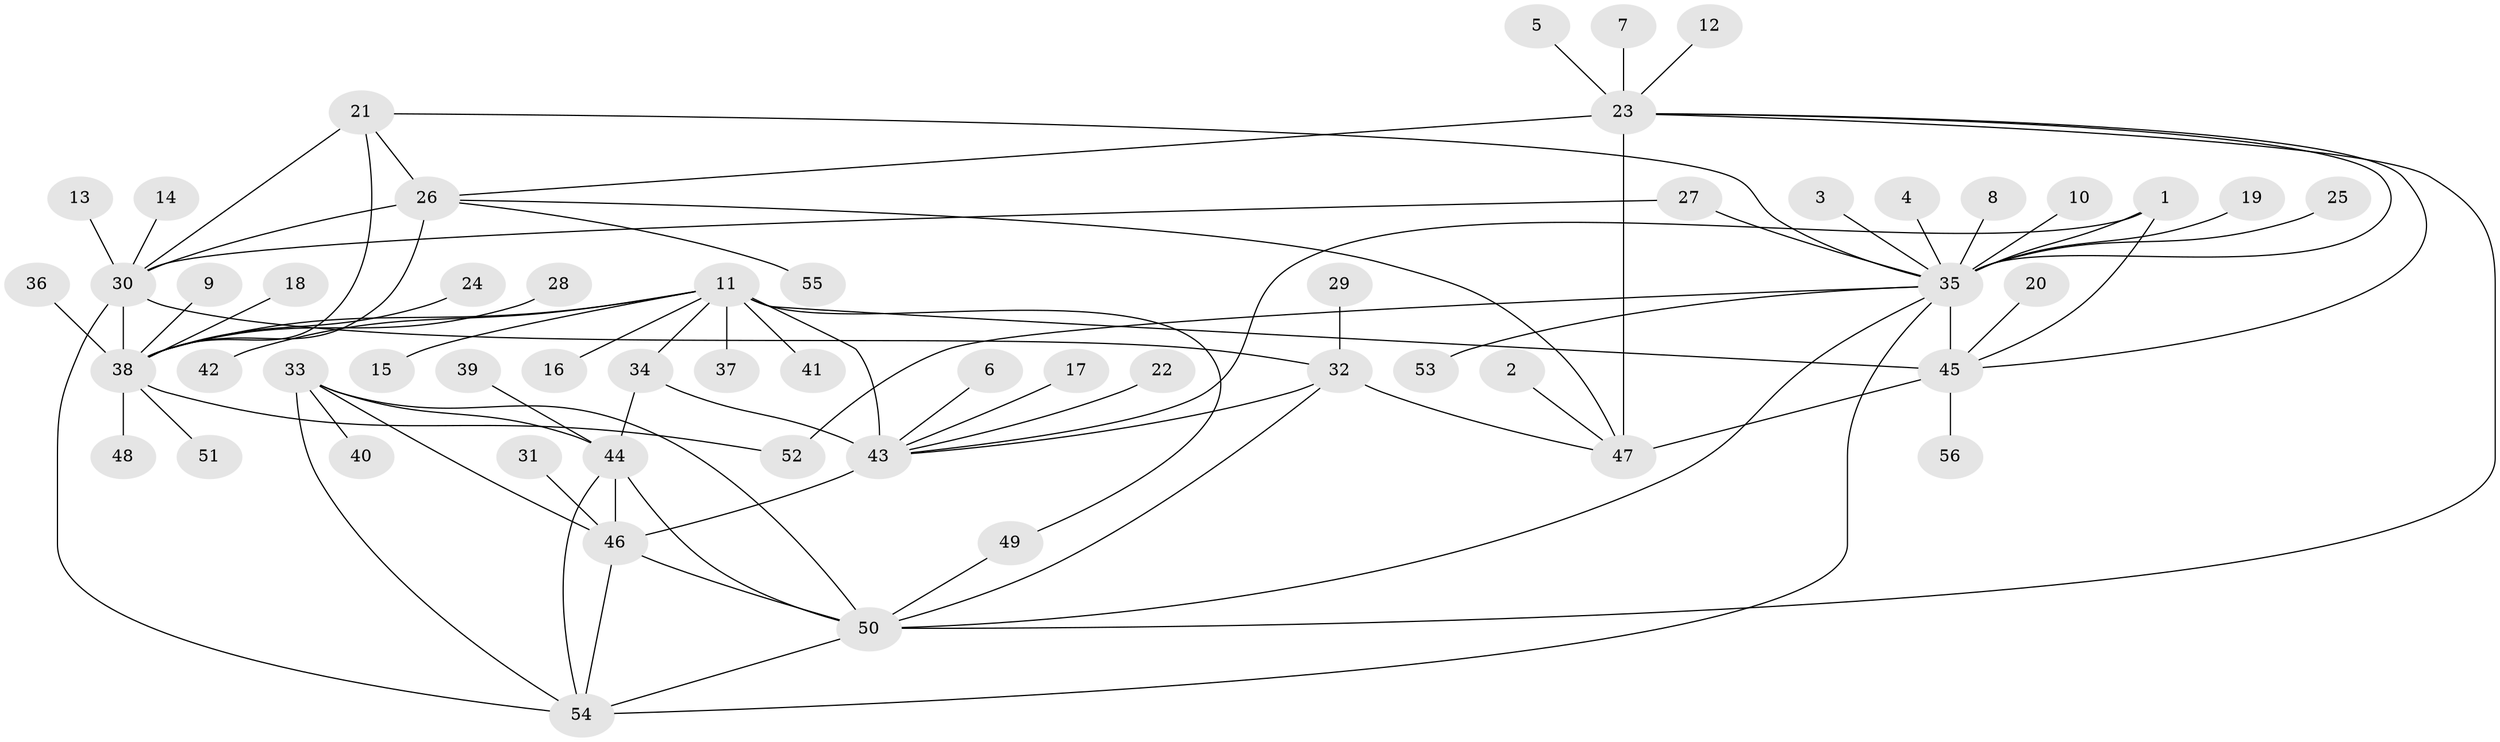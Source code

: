 // original degree distribution, {6: 0.044642857142857144, 8: 0.044642857142857144, 13: 0.008928571428571428, 5: 0.026785714285714284, 10: 0.017857142857142856, 4: 0.017857142857142856, 7: 0.044642857142857144, 12: 0.008928571428571428, 11: 0.008928571428571428, 9: 0.008928571428571428, 16: 0.008928571428571428, 3: 0.044642857142857144, 1: 0.625, 2: 0.08928571428571429}
// Generated by graph-tools (version 1.1) at 2025/26/03/09/25 03:26:45]
// undirected, 56 vertices, 83 edges
graph export_dot {
graph [start="1"]
  node [color=gray90,style=filled];
  1;
  2;
  3;
  4;
  5;
  6;
  7;
  8;
  9;
  10;
  11;
  12;
  13;
  14;
  15;
  16;
  17;
  18;
  19;
  20;
  21;
  22;
  23;
  24;
  25;
  26;
  27;
  28;
  29;
  30;
  31;
  32;
  33;
  34;
  35;
  36;
  37;
  38;
  39;
  40;
  41;
  42;
  43;
  44;
  45;
  46;
  47;
  48;
  49;
  50;
  51;
  52;
  53;
  54;
  55;
  56;
  1 -- 35 [weight=2.0];
  1 -- 43 [weight=1.0];
  1 -- 45 [weight=2.0];
  2 -- 47 [weight=1.0];
  3 -- 35 [weight=1.0];
  4 -- 35 [weight=1.0];
  5 -- 23 [weight=1.0];
  6 -- 43 [weight=1.0];
  7 -- 23 [weight=1.0];
  8 -- 35 [weight=1.0];
  9 -- 38 [weight=1.0];
  10 -- 35 [weight=1.0];
  11 -- 15 [weight=1.0];
  11 -- 16 [weight=1.0];
  11 -- 34 [weight=2.0];
  11 -- 37 [weight=1.0];
  11 -- 38 [weight=1.0];
  11 -- 41 [weight=1.0];
  11 -- 42 [weight=1.0];
  11 -- 43 [weight=4.0];
  11 -- 45 [weight=1.0];
  11 -- 49 [weight=1.0];
  12 -- 23 [weight=1.0];
  13 -- 30 [weight=1.0];
  14 -- 30 [weight=1.0];
  17 -- 43 [weight=1.0];
  18 -- 38 [weight=1.0];
  19 -- 35 [weight=1.0];
  20 -- 45 [weight=1.0];
  21 -- 26 [weight=1.0];
  21 -- 30 [weight=2.0];
  21 -- 35 [weight=1.0];
  21 -- 38 [weight=1.0];
  22 -- 43 [weight=1.0];
  23 -- 26 [weight=1.0];
  23 -- 35 [weight=1.0];
  23 -- 45 [weight=2.0];
  23 -- 47 [weight=4.0];
  23 -- 50 [weight=1.0];
  24 -- 38 [weight=1.0];
  25 -- 35 [weight=1.0];
  26 -- 30 [weight=2.0];
  26 -- 38 [weight=1.0];
  26 -- 47 [weight=1.0];
  26 -- 55 [weight=1.0];
  27 -- 30 [weight=1.0];
  27 -- 35 [weight=1.0];
  28 -- 38 [weight=1.0];
  29 -- 32 [weight=1.0];
  30 -- 32 [weight=1.0];
  30 -- 38 [weight=2.0];
  30 -- 54 [weight=1.0];
  31 -- 46 [weight=1.0];
  32 -- 43 [weight=1.0];
  32 -- 47 [weight=1.0];
  32 -- 50 [weight=1.0];
  33 -- 40 [weight=1.0];
  33 -- 44 [weight=1.0];
  33 -- 46 [weight=1.0];
  33 -- 50 [weight=1.0];
  33 -- 54 [weight=1.0];
  34 -- 43 [weight=2.0];
  34 -- 44 [weight=1.0];
  35 -- 45 [weight=4.0];
  35 -- 50 [weight=1.0];
  35 -- 52 [weight=1.0];
  35 -- 53 [weight=1.0];
  35 -- 54 [weight=1.0];
  36 -- 38 [weight=1.0];
  38 -- 48 [weight=1.0];
  38 -- 51 [weight=1.0];
  38 -- 52 [weight=1.0];
  39 -- 44 [weight=1.0];
  43 -- 46 [weight=1.0];
  44 -- 46 [weight=1.0];
  44 -- 50 [weight=1.0];
  44 -- 54 [weight=1.0];
  45 -- 47 [weight=2.0];
  45 -- 56 [weight=1.0];
  46 -- 50 [weight=1.0];
  46 -- 54 [weight=1.0];
  49 -- 50 [weight=1.0];
  50 -- 54 [weight=1.0];
}
